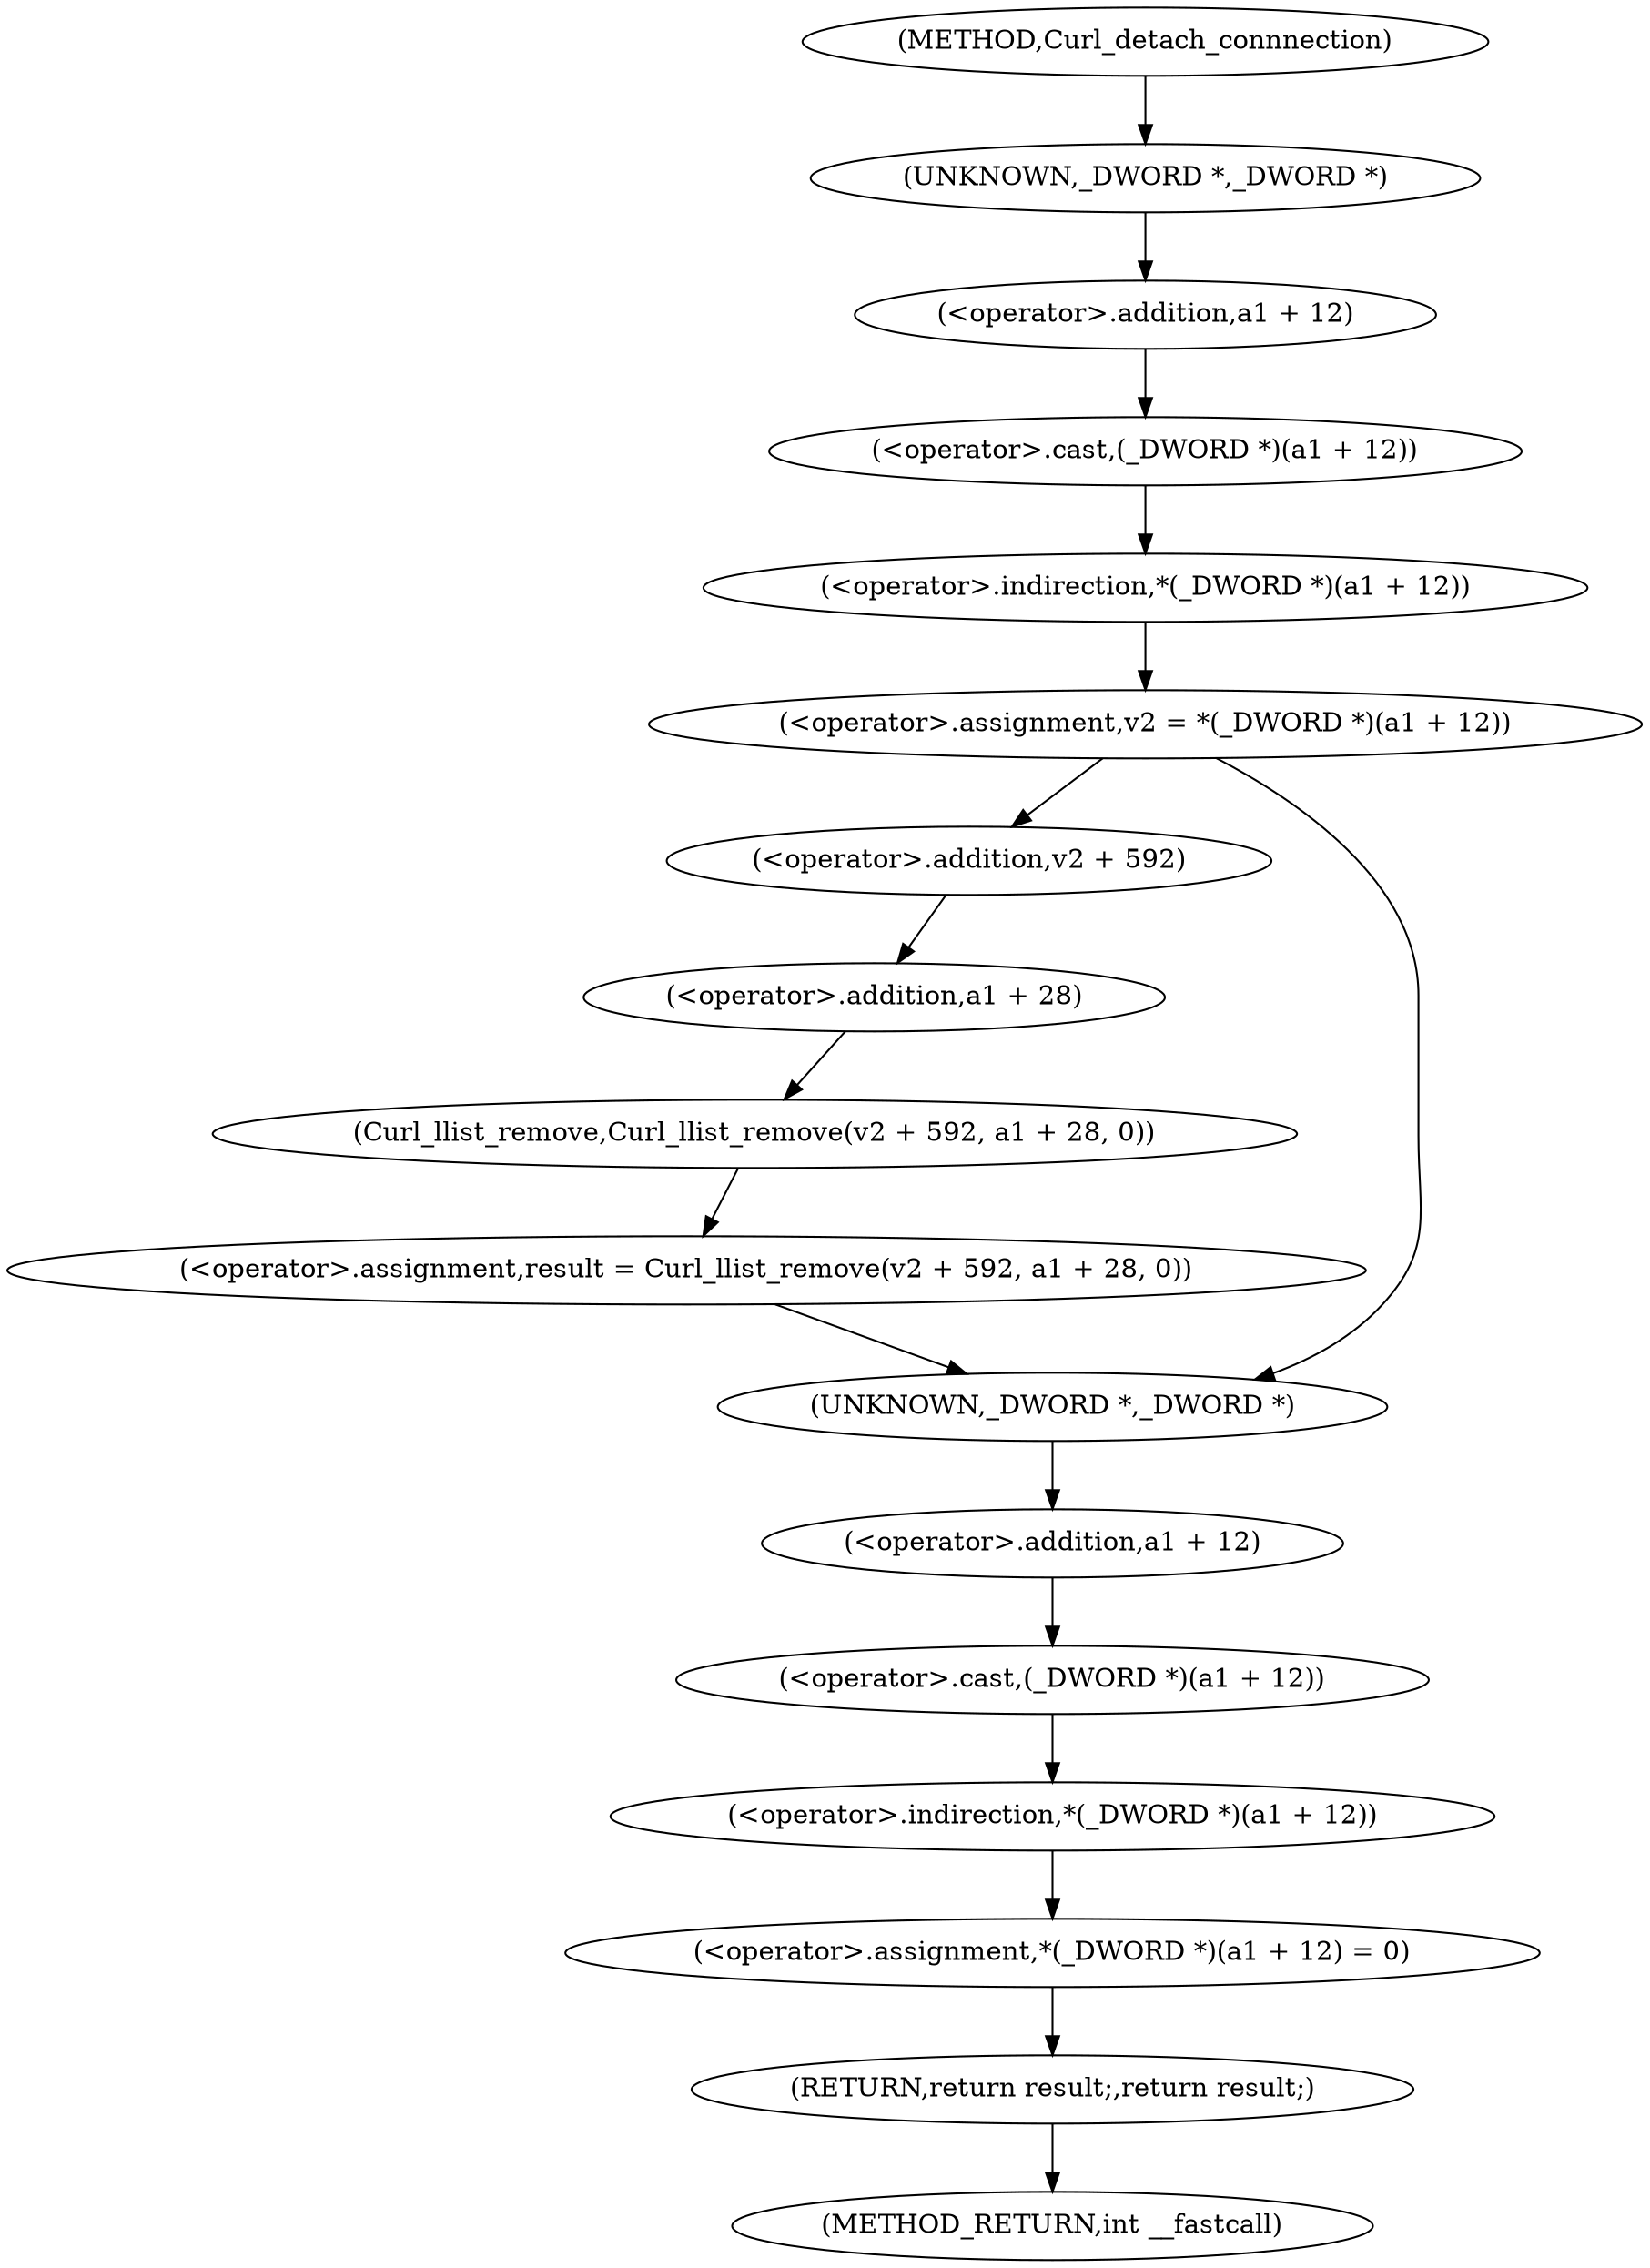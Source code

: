 digraph Curl_detach_connnection {  
"1000108" [label = "(<operator>.assignment,v2 = *(_DWORD *)(a1 + 12))" ]
"1000110" [label = "(<operator>.indirection,*(_DWORD *)(a1 + 12))" ]
"1000111" [label = "(<operator>.cast,(_DWORD *)(a1 + 12))" ]
"1000112" [label = "(UNKNOWN,_DWORD *,_DWORD *)" ]
"1000113" [label = "(<operator>.addition,a1 + 12)" ]
"1000118" [label = "(<operator>.assignment,result = Curl_llist_remove(v2 + 592, a1 + 28, 0))" ]
"1000120" [label = "(Curl_llist_remove,Curl_llist_remove(v2 + 592, a1 + 28, 0))" ]
"1000121" [label = "(<operator>.addition,v2 + 592)" ]
"1000124" [label = "(<operator>.addition,a1 + 28)" ]
"1000128" [label = "(<operator>.assignment,*(_DWORD *)(a1 + 12) = 0)" ]
"1000129" [label = "(<operator>.indirection,*(_DWORD *)(a1 + 12))" ]
"1000130" [label = "(<operator>.cast,(_DWORD *)(a1 + 12))" ]
"1000131" [label = "(UNKNOWN,_DWORD *,_DWORD *)" ]
"1000132" [label = "(<operator>.addition,a1 + 12)" ]
"1000136" [label = "(RETURN,return result;,return result;)" ]
"1000103" [label = "(METHOD,Curl_detach_connnection)" ]
"1000138" [label = "(METHOD_RETURN,int __fastcall)" ]
  "1000108" -> "1000131" 
  "1000108" -> "1000121" 
  "1000110" -> "1000108" 
  "1000111" -> "1000110" 
  "1000112" -> "1000113" 
  "1000113" -> "1000111" 
  "1000118" -> "1000131" 
  "1000120" -> "1000118" 
  "1000121" -> "1000124" 
  "1000124" -> "1000120" 
  "1000128" -> "1000136" 
  "1000129" -> "1000128" 
  "1000130" -> "1000129" 
  "1000131" -> "1000132" 
  "1000132" -> "1000130" 
  "1000136" -> "1000138" 
  "1000103" -> "1000112" 
}
